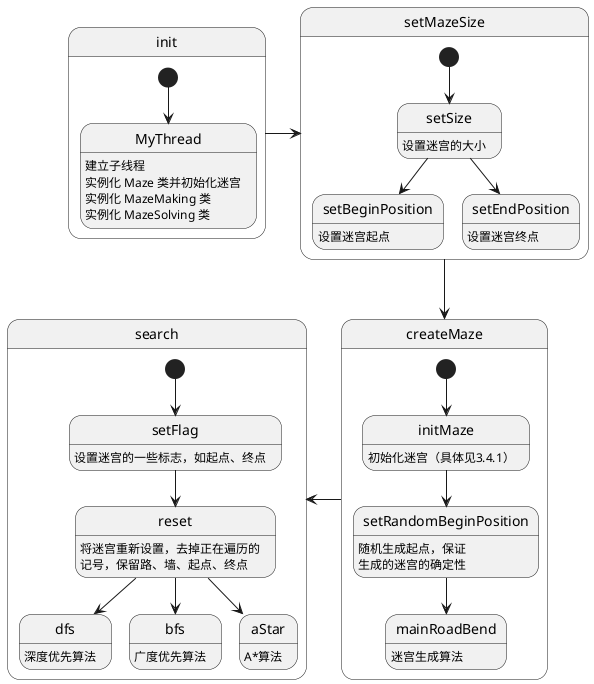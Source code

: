 @@startuml

class Maze
{
    maze
    beginPos
    cur
    endPos

    reset()
    setSize()
    updateMaze()
}

class MazeMaking
{
    setFlag()
    emptyMap()
    setBeginPosition()
}

class MazeSearching
{
    dfs()
    bfs()
    a-star()
}

Maze --|> MazeMaking
Maze --|> MazeSearching


@enduml

@startuml

state init {
    state MyThread
    ' :maze
    ' :mazeMaking
    ' :mazeSearching
    MyThread:建立子线程
    MyThread:实例化 Maze 类并初始化迷宫
    MyThread:实例化 MazeMaking 类
    MyThread:实例化 MazeSolving 类

    [*] --> MyThread
}

state setMazeSize {
    [*]--> setSize
    setSize-->setBeginPosition
    setSize-->setEndPosition

    setSize: 设置迷宫的大小
    setBeginPosition: 设置迷宫起点
    setEndPosition: 设置迷宫终点
}

state createMaze {
    [*] --> initMaze
    initMaze--> setRandomBeginPosition
    setRandomBeginPosition--> mainRoadBend

    initMaze: 初始化迷宫（具体见3.4.1）

    setRandomBeginPosition: 随机生成起点，保证\n生成的迷宫的确定性

    mainRoadBend: 迷宫生成算法
}

state search{
    [*] --> setFlag

    setFlag--> reset

    reset--> dfs
    reset--> bfs
    reset--> aStar


    setFlag: 设置迷宫的一些标志，如起点、终点
    reset: 将迷宫重新设置，去掉正在遍历的\n记号，保留路、墙、起点、终点
    dfs: 深度优先算法
    bfs: 广度优先算法
    aStar: A*算法
}

init -right-> setMazeSize
setMazeSize -down-> createMaze
createMaze -left-> search


@enduml


@startuml

state init{
    [*]--> create_maze
}


' class myThread
' {
    '     Maze *maze
    '     MazeMaking *mazeMaking
    '     MazeSearching *MazeSearching

    '
' }


@enduml



